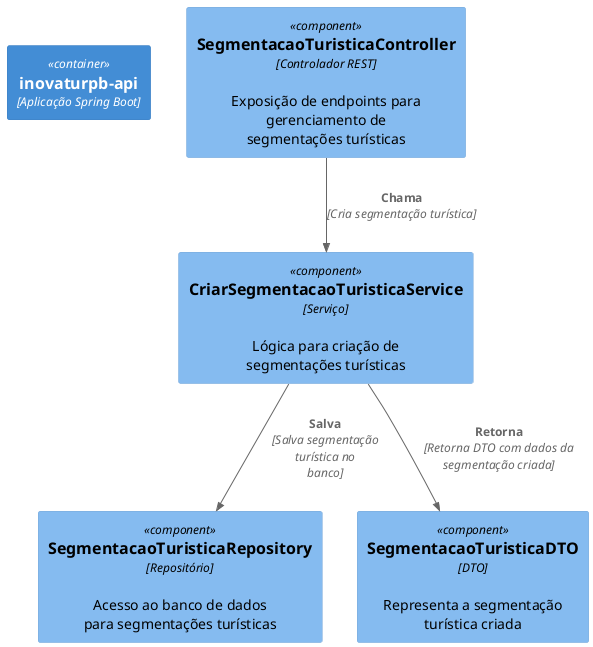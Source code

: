 @startuml
!define C4_COMPONENT
!include <C4/C4_Component.puml>

Container(app, "inovaturpb-api", "Aplicação Spring Boot")

' Controlador principal
Component(controller, "SegmentacaoTuristicaController", "Controlador REST", "Exposição de endpoints para gerenciamento de segmentações turísticas")

' Serviço principal de criação
Component(service, "CriarSegmentacaoTuristicaService", "Serviço", "Lógica para criação de segmentações turísticas")

' Repositório
Component(repo, "SegmentacaoTuristicaRepository", "Repositório", "Acesso ao banco de dados para segmentações turísticas")

' DTO de resposta
Component(dto, "SegmentacaoTuristicaDTO", "DTO", "Representa a segmentação turística criada")

' Relacionamentos
Rel(controller, service, "Chama", "Cria segmentação turística")
Rel(service, repo, "Salva", "Salva segmentação turística no banco")
Rel(service, dto, "Retorna", "Retorna DTO com dados da segmentação criada")

@enduml
